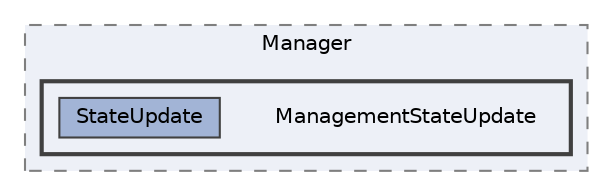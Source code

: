 digraph "101_Management_Common/Manager/ManagementStateUpdate"
{
 // LATEX_PDF_SIZE
  bgcolor="transparent";
  edge [fontname=Helvetica,fontsize=10,labelfontname=Helvetica,labelfontsize=10];
  node [fontname=Helvetica,fontsize=10,shape=box,height=0.2,width=0.4];
  compound=true
  subgraph clusterdir_9e398023f8eae82c9a6fe3eb30352ac0 {
    graph [ bgcolor="#edf0f7", pencolor="grey50", label="Manager", fontname=Helvetica,fontsize=10 style="filled,dashed", URL="dir_9e398023f8eae82c9a6fe3eb30352ac0.html",tooltip=""]
  subgraph clusterdir_6cb6f8357549cc7edcd5cffb36c73192 {
    graph [ bgcolor="#edf0f7", pencolor="grey25", label="", fontname=Helvetica,fontsize=10 style="filled,bold", URL="dir_6cb6f8357549cc7edcd5cffb36c73192.html",tooltip=""]
    dir_6cb6f8357549cc7edcd5cffb36c73192 [shape=plaintext, label="ManagementStateUpdate"];
  dir_2ea1264261e34000264bfe815671c762 [label="StateUpdate", fillcolor="#a2b4d6", color="grey25", style="filled", URL="dir_2ea1264261e34000264bfe815671c762.html",tooltip=""];
  }
  }
}
